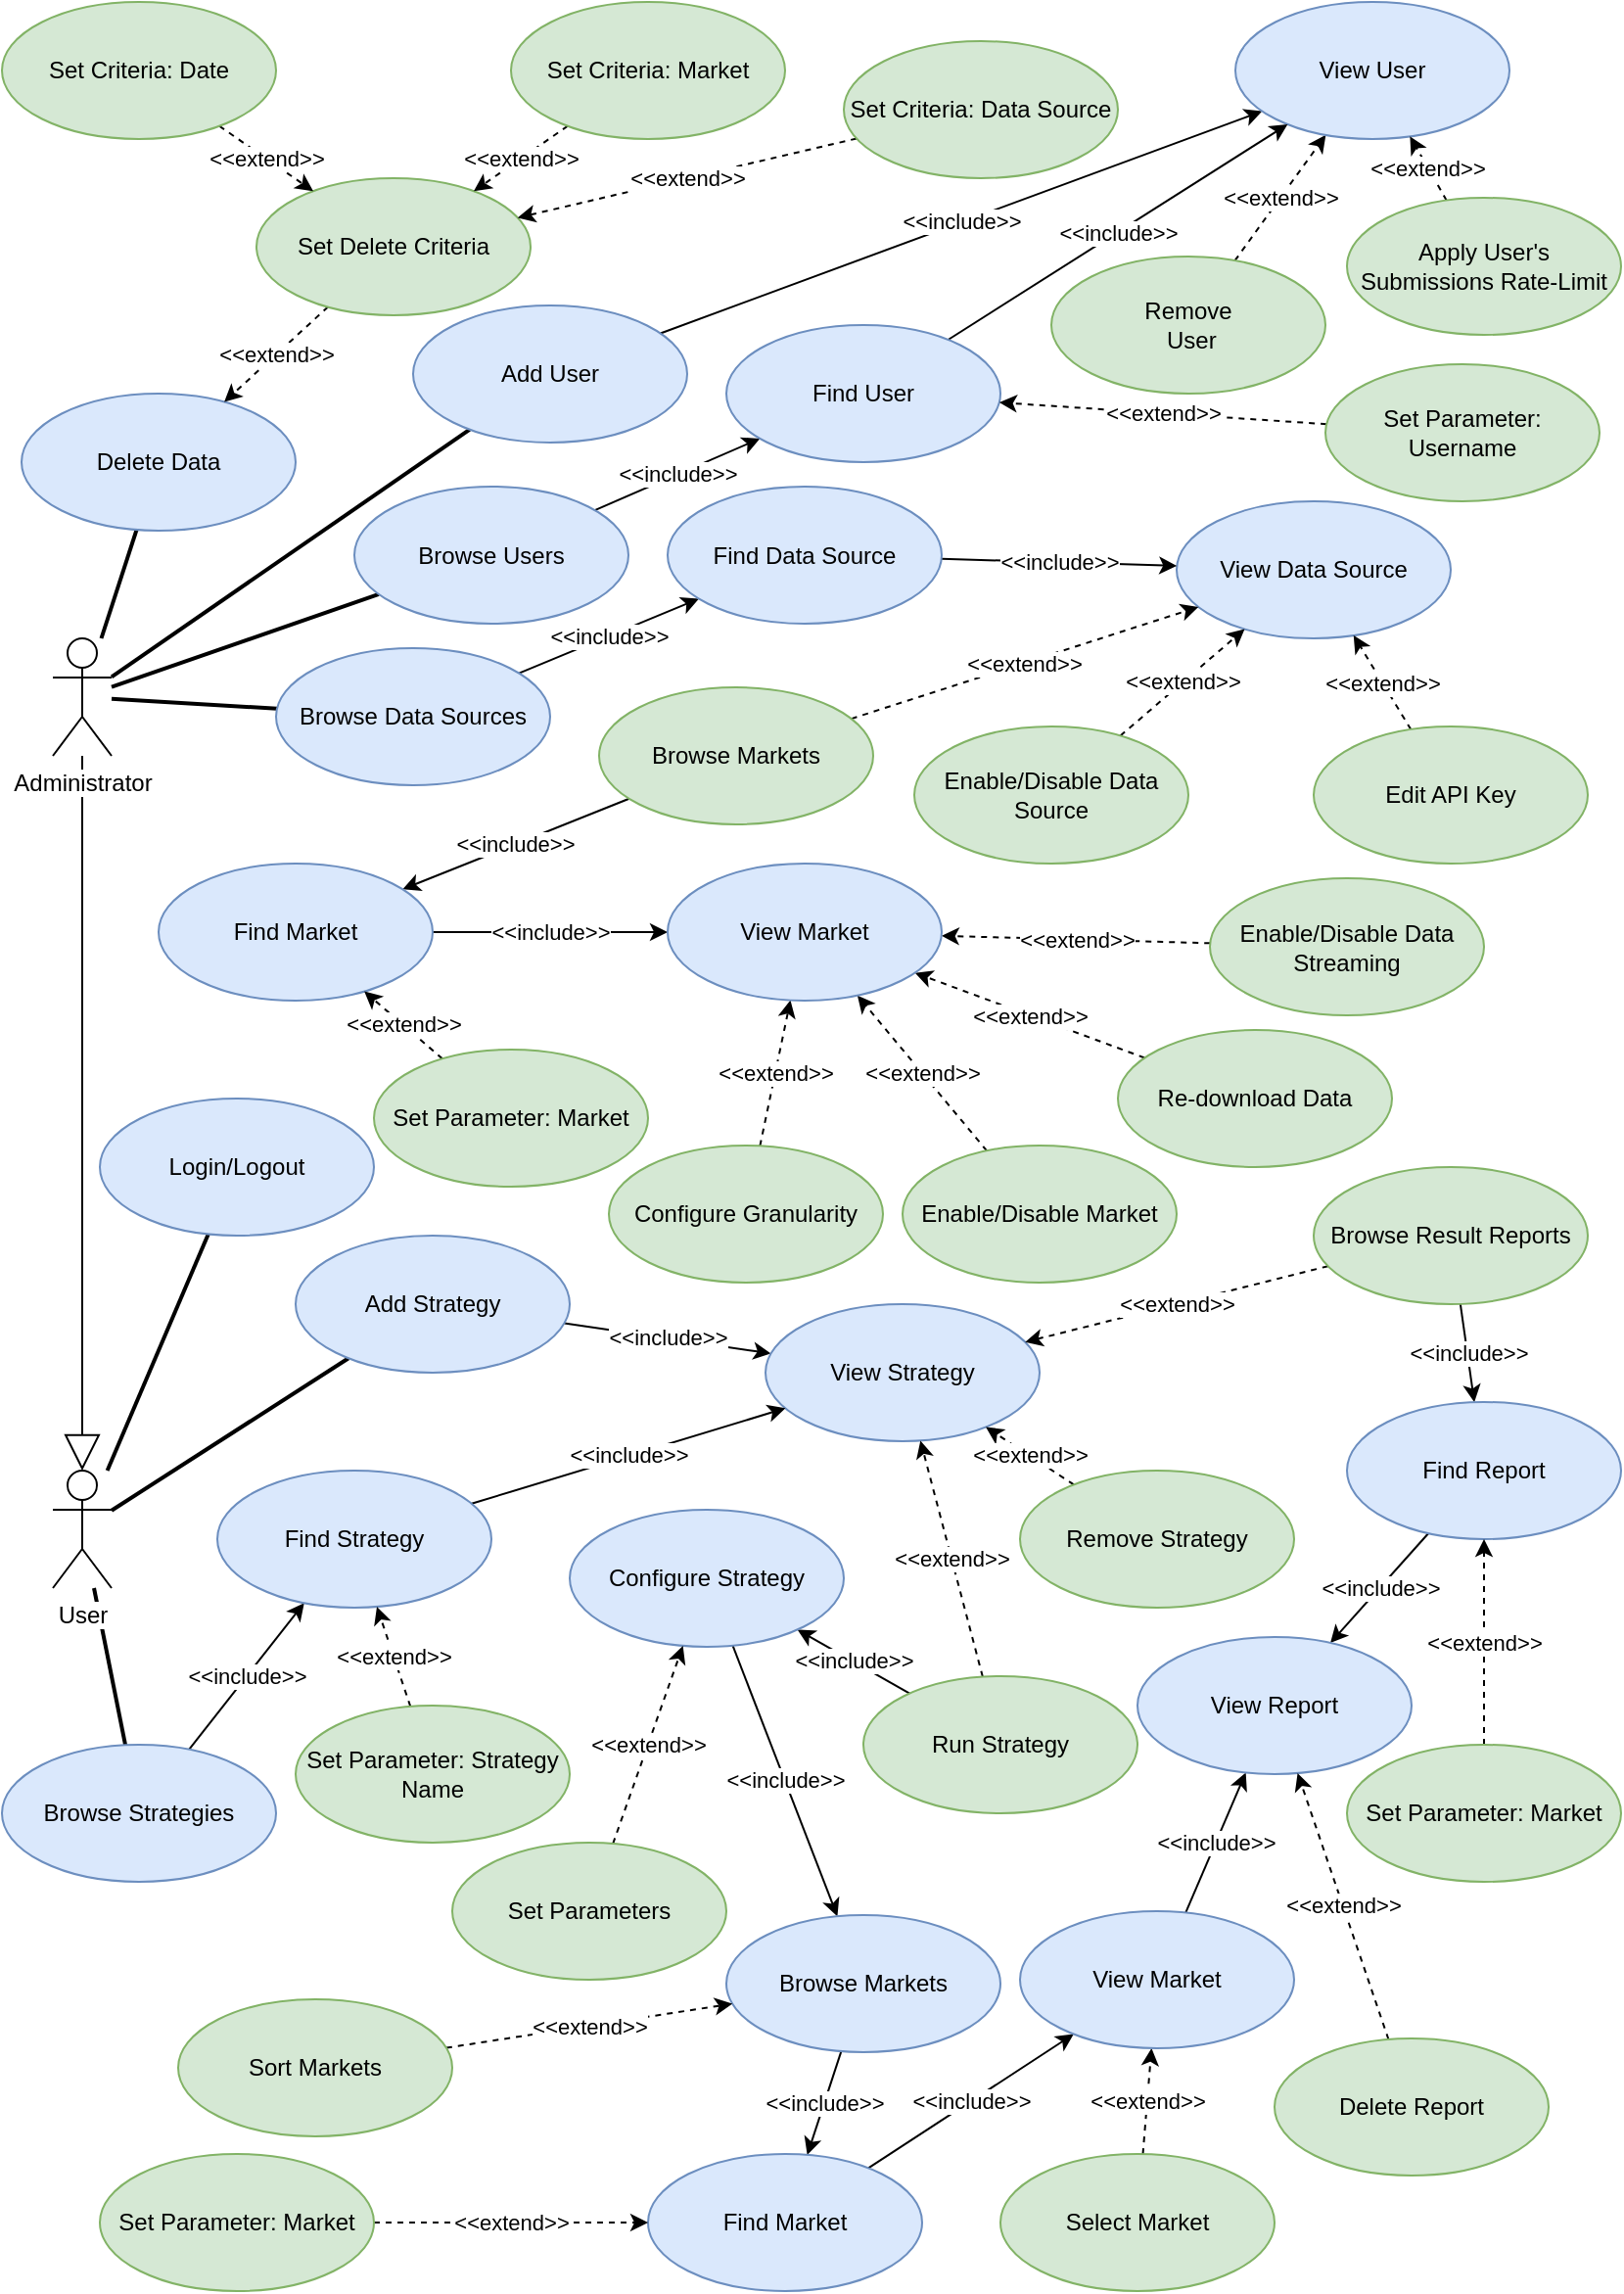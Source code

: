 <mxfile version="12.1.0" type="device" pages="2"><diagram id="g2huZKvPOVLJGIqaVy3Y" name="Page-1"><mxGraphModel dx="1220" dy="713" grid="1" gridSize="10" guides="1" tooltips="1" connect="1" arrows="1" fold="1" page="1" pageScale="1" pageWidth="827" pageHeight="1169" math="0" shadow="0"><root><mxCell id="0"/><mxCell id="1" parent="0"/><mxCell id="EwDZt3mQwsxTDe9n9NLY-56" style="edgeStyle=none;rounded=0;orthogonalLoop=1;jettySize=auto;html=1;endArrow=none;endFill=0;strokeWidth=2;" parent="1" source="EwDZt3mQwsxTDe9n9NLY-1" target="EwDZt3mQwsxTDe9n9NLY-29" edge="1"><mxGeometry relative="1" as="geometry"/></mxCell><mxCell id="EwDZt3mQwsxTDe9n9NLY-57" style="edgeStyle=none;rounded=0;orthogonalLoop=1;jettySize=auto;html=1;endArrow=none;endFill=0;strokeWidth=2;" parent="1" source="EwDZt3mQwsxTDe9n9NLY-1" target="EwDZt3mQwsxTDe9n9NLY-5" edge="1"><mxGeometry relative="1" as="geometry"/></mxCell><mxCell id="EwDZt3mQwsxTDe9n9NLY-58" style="edgeStyle=none;rounded=0;orthogonalLoop=1;jettySize=auto;html=1;endArrow=none;endFill=0;strokeWidth=2;" parent="1" source="EwDZt3mQwsxTDe9n9NLY-1" target="EwDZt3mQwsxTDe9n9NLY-15" edge="1"><mxGeometry relative="1" as="geometry"/></mxCell><mxCell id="EwDZt3mQwsxTDe9n9NLY-59" style="edgeStyle=none;rounded=0;orthogonalLoop=1;jettySize=auto;html=1;endArrow=none;endFill=0;strokeWidth=2;" parent="1" source="EwDZt3mQwsxTDe9n9NLY-1" target="EwDZt3mQwsxTDe9n9NLY-51" edge="1"><mxGeometry relative="1" as="geometry"/></mxCell><mxCell id="EwDZt3mQwsxTDe9n9NLY-61" style="edgeStyle=none;rounded=0;orthogonalLoop=1;jettySize=auto;html=1;entryX=0.5;entryY=0;entryDx=0;entryDy=0;entryPerimeter=0;endArrow=block;endFill=0;endSize=16;" parent="1" source="EwDZt3mQwsxTDe9n9NLY-1" target="EwDZt3mQwsxTDe9n9NLY-3" edge="1"><mxGeometry relative="1" as="geometry"/></mxCell><mxCell id="EwDZt3mQwsxTDe9n9NLY-1" value="&lt;div&gt;Administrator&lt;/div&gt;" style="shape=umlActor;verticalLabelPosition=bottom;labelBackgroundColor=#ffffff;verticalAlign=top;html=1;" parent="1" vertex="1"><mxGeometry x="26" y="325" width="30" height="60" as="geometry"/></mxCell><mxCell id="EwDZt3mQwsxTDe9n9NLY-101" style="edgeStyle=none;rounded=0;orthogonalLoop=1;jettySize=auto;html=1;endArrow=none;endFill=0;strokeWidth=2;" parent="1" source="EwDZt3mQwsxTDe9n9NLY-3" target="EwDZt3mQwsxTDe9n9NLY-74" edge="1"><mxGeometry relative="1" as="geometry"/></mxCell><mxCell id="EwDZt3mQwsxTDe9n9NLY-102" style="edgeStyle=none;rounded=0;orthogonalLoop=1;jettySize=auto;html=1;endArrow=none;endFill=0;strokeWidth=2;" parent="1" source="EwDZt3mQwsxTDe9n9NLY-3" target="EwDZt3mQwsxTDe9n9NLY-77" edge="1"><mxGeometry relative="1" as="geometry"/></mxCell><mxCell id="EwDZt3mQwsxTDe9n9NLY-103" style="edgeStyle=none;rounded=0;orthogonalLoop=1;jettySize=auto;html=1;endArrow=none;endFill=0;strokeWidth=2;" parent="1" source="EwDZt3mQwsxTDe9n9NLY-3" target="EwDZt3mQwsxTDe9n9NLY-75" edge="1"><mxGeometry relative="1" as="geometry"/></mxCell><mxCell id="EwDZt3mQwsxTDe9n9NLY-3" value="&lt;div&gt;User&lt;/div&gt;" style="shape=umlActor;verticalLabelPosition=bottom;labelBackgroundColor=#ffffff;verticalAlign=top;html=1;" parent="1" vertex="1"><mxGeometry x="26" y="750" width="30" height="60" as="geometry"/></mxCell><mxCell id="EwDZt3mQwsxTDe9n9NLY-47" value="&amp;lt;&amp;lt;include&amp;gt;&amp;gt;" style="edgeStyle=none;rounded=0;orthogonalLoop=1;jettySize=auto;html=1;" parent="1" source="EwDZt3mQwsxTDe9n9NLY-5" target="EwDZt3mQwsxTDe9n9NLY-14" edge="1"><mxGeometry relative="1" as="geometry"/></mxCell><mxCell id="EwDZt3mQwsxTDe9n9NLY-5" value="Add User" style="ellipse;whiteSpace=wrap;html=1;fillColor=#dae8fc;strokeColor=#6c8ebf;" parent="1" vertex="1"><mxGeometry x="210" y="155" width="140" height="70" as="geometry"/></mxCell><mxCell id="EwDZt3mQwsxTDe9n9NLY-37" value="&amp;lt;&amp;lt;extend&amp;gt;&amp;gt;" style="edgeStyle=none;rounded=0;orthogonalLoop=1;jettySize=auto;html=1;dashed=1;" parent="1" source="EwDZt3mQwsxTDe9n9NLY-6" target="EwDZt3mQwsxTDe9n9NLY-14" edge="1"><mxGeometry relative="1" as="geometry"/></mxCell><mxCell id="EwDZt3mQwsxTDe9n9NLY-6" value="&lt;div&gt;Remove&lt;/div&gt;&amp;nbsp;User" style="ellipse;whiteSpace=wrap;html=1;fillColor=#d5e8d4;strokeColor=#82b366;" parent="1" vertex="1"><mxGeometry x="536" y="130" width="140" height="70" as="geometry"/></mxCell><mxCell id="EwDZt3mQwsxTDe9n9NLY-8" value="View Data Source" style="ellipse;whiteSpace=wrap;html=1;fillColor=#dae8fc;strokeColor=#6c8ebf;" parent="1" vertex="1"><mxGeometry x="600" y="255" width="140" height="70" as="geometry"/></mxCell><mxCell id="EwDZt3mQwsxTDe9n9NLY-39" value="&amp;lt;&amp;lt;extend&amp;gt;&amp;gt;" style="edgeStyle=none;rounded=0;orthogonalLoop=1;jettySize=auto;html=1;dashed=1;" parent="1" source="EwDZt3mQwsxTDe9n9NLY-9" target="EwDZt3mQwsxTDe9n9NLY-8" edge="1"><mxGeometry relative="1" as="geometry"/></mxCell><mxCell id="EwDZt3mQwsxTDe9n9NLY-9" value="Enable/Disable Data Source" style="ellipse;whiteSpace=wrap;html=1;fillColor=#d5e8d4;strokeColor=#82b366;" parent="1" vertex="1"><mxGeometry x="466" y="370" width="140" height="70" as="geometry"/></mxCell><mxCell id="EwDZt3mQwsxTDe9n9NLY-71" value="&amp;lt;&amp;lt;extend&amp;gt;&amp;gt;" style="edgeStyle=none;rounded=0;orthogonalLoop=1;jettySize=auto;html=1;dashed=1;endArrow=classic;endFill=1;" parent="1" source="EwDZt3mQwsxTDe9n9NLY-11" target="EwDZt3mQwsxTDe9n9NLY-65" edge="1"><mxGeometry relative="1" as="geometry"/></mxCell><mxCell id="EwDZt3mQwsxTDe9n9NLY-11" value="Configure Granularity" style="ellipse;whiteSpace=wrap;html=1;fillColor=#d5e8d4;strokeColor=#82b366;" parent="1" vertex="1"><mxGeometry x="310" y="584" width="140" height="70" as="geometry"/></mxCell><mxCell id="EwDZt3mQwsxTDe9n9NLY-14" value="View User" style="ellipse;whiteSpace=wrap;html=1;fillColor=#dae8fc;strokeColor=#6c8ebf;" parent="1" vertex="1"><mxGeometry x="630" width="140" height="70" as="geometry"/></mxCell><mxCell id="EwDZt3mQwsxTDe9n9NLY-48" value="&amp;lt;&amp;lt;include&amp;gt;&amp;gt;" style="edgeStyle=none;rounded=0;orthogonalLoop=1;jettySize=auto;html=1;" parent="1" source="EwDZt3mQwsxTDe9n9NLY-15" target="EwDZt3mQwsxTDe9n9NLY-16" edge="1"><mxGeometry relative="1" as="geometry"/></mxCell><mxCell id="EwDZt3mQwsxTDe9n9NLY-15" value="Browse Users" style="ellipse;whiteSpace=wrap;html=1;fillColor=#dae8fc;strokeColor=#6c8ebf;" parent="1" vertex="1"><mxGeometry x="180" y="247.5" width="140" height="70" as="geometry"/></mxCell><mxCell id="EwDZt3mQwsxTDe9n9NLY-49" value="&amp;lt;&amp;lt;include&amp;gt;&amp;gt;" style="edgeStyle=none;rounded=0;orthogonalLoop=1;jettySize=auto;html=1;" parent="1" source="EwDZt3mQwsxTDe9n9NLY-16" target="EwDZt3mQwsxTDe9n9NLY-14" edge="1"><mxGeometry relative="1" as="geometry"/></mxCell><mxCell id="EwDZt3mQwsxTDe9n9NLY-16" value="Find User" style="ellipse;whiteSpace=wrap;html=1;fillColor=#dae8fc;strokeColor=#6c8ebf;" parent="1" vertex="1"><mxGeometry x="370" y="165" width="140" height="70" as="geometry"/></mxCell><mxCell id="EwDZt3mQwsxTDe9n9NLY-38" value="&amp;lt;&amp;lt;extend&amp;gt;&amp;gt;" style="edgeStyle=none;rounded=0;orthogonalLoop=1;jettySize=auto;html=1;dashed=1;" parent="1" source="EwDZt3mQwsxTDe9n9NLY-17" target="EwDZt3mQwsxTDe9n9NLY-16" edge="1"><mxGeometry relative="1" as="geometry"/></mxCell><mxCell id="EwDZt3mQwsxTDe9n9NLY-17" value="Set Parameter: Username" style="ellipse;whiteSpace=wrap;html=1;fillColor=#d5e8d4;strokeColor=#82b366;" parent="1" vertex="1"><mxGeometry x="676" y="185" width="140" height="70" as="geometry"/></mxCell><mxCell id="EwDZt3mQwsxTDe9n9NLY-66" value="&amp;lt;&amp;lt;include&amp;gt;&amp;gt;" style="edgeStyle=none;rounded=0;orthogonalLoop=1;jettySize=auto;html=1;endArrow=classic;endFill=1;" parent="1" source="EwDZt3mQwsxTDe9n9NLY-22" target="EwDZt3mQwsxTDe9n9NLY-63" edge="1"><mxGeometry relative="1" as="geometry"/></mxCell><mxCell id="g7BCYsUabOK7AczemtMm-9" value="&amp;lt;&amp;lt;extend&amp;gt;&amp;gt;" style="edgeStyle=none;rounded=0;orthogonalLoop=1;jettySize=auto;html=1;dashed=1;startArrow=none;startFill=0;" parent="1" source="EwDZt3mQwsxTDe9n9NLY-22" target="EwDZt3mQwsxTDe9n9NLY-8" edge="1"><mxGeometry relative="1" as="geometry"/></mxCell><mxCell id="EwDZt3mQwsxTDe9n9NLY-22" value="Browse Markets" style="ellipse;whiteSpace=wrap;html=1;fillColor=#d5e8d4;strokeColor=#82b366;" parent="1" vertex="1"><mxGeometry x="305" y="350" width="140" height="70" as="geometry"/></mxCell><mxCell id="EwDZt3mQwsxTDe9n9NLY-70" value="&amp;lt;&amp;lt;extend&amp;gt;&amp;gt;" style="edgeStyle=none;rounded=0;orthogonalLoop=1;jettySize=auto;html=1;dashed=1;endArrow=classic;endFill=1;" parent="1" source="EwDZt3mQwsxTDe9n9NLY-24" target="EwDZt3mQwsxTDe9n9NLY-65" edge="1"><mxGeometry relative="1" as="geometry"/></mxCell><mxCell id="EwDZt3mQwsxTDe9n9NLY-24" value="Enable/Disable Market" style="ellipse;whiteSpace=wrap;html=1;fillColor=#d5e8d4;strokeColor=#82b366;" parent="1" vertex="1"><mxGeometry x="460" y="584" width="140" height="70" as="geometry"/></mxCell><mxCell id="EwDZt3mQwsxTDe9n9NLY-36" value="&amp;lt;&amp;lt;extend&amp;gt;&amp;gt;" style="rounded=0;orthogonalLoop=1;jettySize=auto;html=1;dashed=1;" parent="1" source="EwDZt3mQwsxTDe9n9NLY-25" target="EwDZt3mQwsxTDe9n9NLY-14" edge="1"><mxGeometry relative="1" as="geometry"/></mxCell><mxCell id="EwDZt3mQwsxTDe9n9NLY-25" value="Apply User's Submissions Rate-Limit" style="ellipse;whiteSpace=wrap;html=1;fillColor=#d5e8d4;strokeColor=#82b366;" parent="1" vertex="1"><mxGeometry x="687" y="100" width="140" height="70" as="geometry"/></mxCell><mxCell id="EwDZt3mQwsxTDe9n9NLY-29" value="Delete Data" style="ellipse;whiteSpace=wrap;html=1;fillColor=#dae8fc;strokeColor=#6c8ebf;" parent="1" vertex="1"><mxGeometry x="10" y="200" width="140" height="70" as="geometry"/></mxCell><mxCell id="EwDZt3mQwsxTDe9n9NLY-46" value="&amp;lt;&amp;lt;extend&amp;gt;&amp;gt;" style="edgeStyle=none;rounded=0;orthogonalLoop=1;jettySize=auto;html=1;dashed=1;" parent="1" source="EwDZt3mQwsxTDe9n9NLY-30" target="EwDZt3mQwsxTDe9n9NLY-29" edge="1"><mxGeometry relative="1" as="geometry"/></mxCell><mxCell id="EwDZt3mQwsxTDe9n9NLY-30" value="Set Delete Criteria" style="ellipse;whiteSpace=wrap;html=1;fillColor=#d5e8d4;strokeColor=#82b366;" parent="1" vertex="1"><mxGeometry x="130" y="90" width="140" height="70" as="geometry"/></mxCell><mxCell id="EwDZt3mQwsxTDe9n9NLY-41" value="&amp;lt;&amp;lt;extend&amp;gt;&amp;gt;" style="edgeStyle=none;rounded=0;orthogonalLoop=1;jettySize=auto;html=1;dashed=1;" parent="1" source="EwDZt3mQwsxTDe9n9NLY-33" target="EwDZt3mQwsxTDe9n9NLY-8" edge="1"><mxGeometry relative="1" as="geometry"/></mxCell><mxCell id="EwDZt3mQwsxTDe9n9NLY-33" value="Edit API Key" style="ellipse;whiteSpace=wrap;html=1;fillColor=#d5e8d4;strokeColor=#82b366;" parent="1" vertex="1"><mxGeometry x="670" y="370" width="140" height="70" as="geometry"/></mxCell><mxCell id="EwDZt3mQwsxTDe9n9NLY-68" value="&amp;lt;&amp;lt;extend&amp;gt;&amp;gt;" style="edgeStyle=none;rounded=0;orthogonalLoop=1;jettySize=auto;html=1;endArrow=classic;endFill=1;dashed=1;" parent="1" source="EwDZt3mQwsxTDe9n9NLY-34" target="EwDZt3mQwsxTDe9n9NLY-65" edge="1"><mxGeometry relative="1" as="geometry"/></mxCell><mxCell id="EwDZt3mQwsxTDe9n9NLY-34" value="Enable/Disable Data Streaming" style="ellipse;whiteSpace=wrap;html=1;fillColor=#d5e8d4;strokeColor=#82b366;" parent="1" vertex="1"><mxGeometry x="617" y="447.5" width="140" height="70" as="geometry"/></mxCell><mxCell id="EwDZt3mQwsxTDe9n9NLY-69" value="&amp;lt;&amp;lt;extend&amp;gt;&amp;gt;" style="edgeStyle=none;rounded=0;orthogonalLoop=1;jettySize=auto;html=1;dashed=1;endArrow=classic;endFill=1;" parent="1" source="EwDZt3mQwsxTDe9n9NLY-35" target="EwDZt3mQwsxTDe9n9NLY-65" edge="1"><mxGeometry relative="1" as="geometry"/></mxCell><mxCell id="EwDZt3mQwsxTDe9n9NLY-35" value="Re-download Data" style="ellipse;whiteSpace=wrap;html=1;fillColor=#d5e8d4;strokeColor=#82b366;" parent="1" vertex="1"><mxGeometry x="570" y="525" width="140" height="70" as="geometry"/></mxCell><mxCell id="EwDZt3mQwsxTDe9n9NLY-53" value="&amp;lt;&amp;lt;include&amp;gt;&amp;gt;" style="edgeStyle=none;rounded=0;orthogonalLoop=1;jettySize=auto;html=1;" parent="1" source="EwDZt3mQwsxTDe9n9NLY-51" target="EwDZt3mQwsxTDe9n9NLY-52" edge="1"><mxGeometry relative="1" as="geometry"/></mxCell><mxCell id="EwDZt3mQwsxTDe9n9NLY-51" value="Browse Data Sources" style="ellipse;whiteSpace=wrap;html=1;fillColor=#dae8fc;strokeColor=#6c8ebf;" parent="1" vertex="1"><mxGeometry x="140" y="330" width="140" height="70" as="geometry"/></mxCell><mxCell id="EwDZt3mQwsxTDe9n9NLY-54" value="&amp;lt;&amp;lt;include&amp;gt;&amp;gt;" style="edgeStyle=none;rounded=0;orthogonalLoop=1;jettySize=auto;html=1;" parent="1" source="EwDZt3mQwsxTDe9n9NLY-52" target="EwDZt3mQwsxTDe9n9NLY-8" edge="1"><mxGeometry relative="1" as="geometry"/></mxCell><mxCell id="EwDZt3mQwsxTDe9n9NLY-52" value="Find Data Source" style="ellipse;whiteSpace=wrap;html=1;fillColor=#dae8fc;strokeColor=#6c8ebf;" parent="1" vertex="1"><mxGeometry x="340" y="247.5" width="140" height="70" as="geometry"/></mxCell><mxCell id="EwDZt3mQwsxTDe9n9NLY-67" value="&amp;lt;&amp;lt;include&amp;gt;&amp;gt;" style="edgeStyle=none;rounded=0;orthogonalLoop=1;jettySize=auto;html=1;endArrow=classic;endFill=1;" parent="1" source="EwDZt3mQwsxTDe9n9NLY-63" target="EwDZt3mQwsxTDe9n9NLY-65" edge="1"><mxGeometry relative="1" as="geometry"/></mxCell><mxCell id="EwDZt3mQwsxTDe9n9NLY-63" value="Find Market" style="ellipse;whiteSpace=wrap;html=1;fillColor=#dae8fc;strokeColor=#6c8ebf;" parent="1" vertex="1"><mxGeometry x="80" y="440" width="140" height="70" as="geometry"/></mxCell><mxCell id="EwDZt3mQwsxTDe9n9NLY-72" value="&amp;lt;&amp;lt;extend&amp;gt;&amp;gt;" style="edgeStyle=none;rounded=0;orthogonalLoop=1;jettySize=auto;html=1;dashed=1;endArrow=classic;endFill=1;" parent="1" source="EwDZt3mQwsxTDe9n9NLY-64" target="EwDZt3mQwsxTDe9n9NLY-63" edge="1"><mxGeometry relative="1" as="geometry"/></mxCell><mxCell id="EwDZt3mQwsxTDe9n9NLY-64" value="Set Parameter: Market" style="ellipse;whiteSpace=wrap;html=1;fillColor=#d5e8d4;strokeColor=#82b366;" parent="1" vertex="1"><mxGeometry x="190" y="535" width="140" height="70" as="geometry"/></mxCell><mxCell id="EwDZt3mQwsxTDe9n9NLY-65" value="View Market" style="ellipse;whiteSpace=wrap;html=1;fillColor=#dae8fc;strokeColor=#6c8ebf;" parent="1" vertex="1"><mxGeometry x="340" y="440" width="140" height="70" as="geometry"/></mxCell><mxCell id="EwDZt3mQwsxTDe9n9NLY-74" value="Login/Logout" style="ellipse;whiteSpace=wrap;html=1;fillColor=#dae8fc;strokeColor=#6c8ebf;" parent="1" vertex="1"><mxGeometry x="50" y="560" width="140" height="70" as="geometry"/></mxCell><mxCell id="EwDZt3mQwsxTDe9n9NLY-106" value="&amp;lt;&amp;lt;include&amp;gt;&amp;gt;" style="edgeStyle=none;rounded=0;orthogonalLoop=1;jettySize=auto;html=1;endArrow=classic;endFill=1;" parent="1" source="EwDZt3mQwsxTDe9n9NLY-75" target="EwDZt3mQwsxTDe9n9NLY-76" edge="1"><mxGeometry relative="1" as="geometry"/></mxCell><mxCell id="EwDZt3mQwsxTDe9n9NLY-75" value="Add Strategy" style="ellipse;whiteSpace=wrap;html=1;fillColor=#dae8fc;strokeColor=#6c8ebf;" parent="1" vertex="1"><mxGeometry x="150" y="630" width="140" height="70" as="geometry"/></mxCell><mxCell id="EwDZt3mQwsxTDe9n9NLY-76" value="View Strategy" style="ellipse;whiteSpace=wrap;html=1;fillColor=#dae8fc;strokeColor=#6c8ebf;" parent="1" vertex="1"><mxGeometry x="390" y="665" width="140" height="70" as="geometry"/></mxCell><mxCell id="EwDZt3mQwsxTDe9n9NLY-104" value="&lt;div&gt;&amp;lt;&amp;lt;include&amp;gt;&amp;gt;&lt;/div&gt;" style="edgeStyle=none;rounded=0;orthogonalLoop=1;jettySize=auto;html=1;endArrow=classic;endFill=1;" parent="1" source="EwDZt3mQwsxTDe9n9NLY-77" target="EwDZt3mQwsxTDe9n9NLY-78" edge="1"><mxGeometry relative="1" as="geometry"/></mxCell><mxCell id="EwDZt3mQwsxTDe9n9NLY-77" value="Browse Strategies" style="ellipse;whiteSpace=wrap;html=1;fillColor=#dae8fc;strokeColor=#6c8ebf;" parent="1" vertex="1"><mxGeometry y="890" width="140" height="70" as="geometry"/></mxCell><mxCell id="EwDZt3mQwsxTDe9n9NLY-105" value="&amp;lt;&amp;lt;include&amp;gt;&amp;gt;" style="edgeStyle=none;rounded=0;orthogonalLoop=1;jettySize=auto;html=1;endArrow=classic;endFill=1;" parent="1" source="EwDZt3mQwsxTDe9n9NLY-78" target="EwDZt3mQwsxTDe9n9NLY-76" edge="1"><mxGeometry relative="1" as="geometry"/></mxCell><mxCell id="EwDZt3mQwsxTDe9n9NLY-78" value="Find Strategy" style="ellipse;whiteSpace=wrap;html=1;fillColor=#dae8fc;strokeColor=#6c8ebf;" parent="1" vertex="1"><mxGeometry x="110" y="750" width="140" height="70" as="geometry"/></mxCell><mxCell id="EwDZt3mQwsxTDe9n9NLY-93" value="&amp;lt;&amp;lt;extend&amp;gt;&amp;gt;" style="edgeStyle=none;rounded=0;orthogonalLoop=1;jettySize=auto;html=1;dashed=1;endArrow=classic;endFill=1;" parent="1" source="EwDZt3mQwsxTDe9n9NLY-79" target="EwDZt3mQwsxTDe9n9NLY-78" edge="1"><mxGeometry relative="1" as="geometry"/></mxCell><mxCell id="EwDZt3mQwsxTDe9n9NLY-79" value="Set Parameter: Strategy Name" style="ellipse;whiteSpace=wrap;html=1;fillColor=#d5e8d4;strokeColor=#82b366;" parent="1" vertex="1"><mxGeometry x="150" y="870" width="140" height="70" as="geometry"/></mxCell><mxCell id="g7BCYsUabOK7AczemtMm-6" value="&amp;lt;&amp;lt;include&amp;gt;&amp;gt;" style="edgeStyle=none;rounded=0;orthogonalLoop=1;jettySize=auto;html=1;startArrow=none;startFill=0;" parent="1" source="EwDZt3mQwsxTDe9n9NLY-80" target="EwDZt3mQwsxTDe9n9NLY-84" edge="1"><mxGeometry relative="1" as="geometry"/></mxCell><mxCell id="g7BCYsUabOK7AczemtMm-8" value="&amp;lt;&amp;lt;extend&amp;gt;&amp;gt;" style="edgeStyle=none;rounded=0;orthogonalLoop=1;jettySize=auto;html=1;dashed=1;startArrow=none;startFill=0;" parent="1" source="EwDZt3mQwsxTDe9n9NLY-80" target="EwDZt3mQwsxTDe9n9NLY-76" edge="1"><mxGeometry relative="1" as="geometry"/></mxCell><mxCell id="EwDZt3mQwsxTDe9n9NLY-80" value="Run Strategy" style="ellipse;whiteSpace=wrap;html=1;fillColor=#d5e8d4;strokeColor=#82b366;" parent="1" vertex="1"><mxGeometry x="440" y="855" width="140" height="70" as="geometry"/></mxCell><mxCell id="g7BCYsUabOK7AczemtMm-7" value="&amp;lt;&amp;lt;extend&amp;gt;&amp;gt;" style="edgeStyle=none;rounded=0;orthogonalLoop=1;jettySize=auto;html=1;startArrow=none;startFill=0;dashed=1;" parent="1" source="EwDZt3mQwsxTDe9n9NLY-82" target="EwDZt3mQwsxTDe9n9NLY-76" edge="1"><mxGeometry relative="1" as="geometry"/></mxCell><mxCell id="Gwrq3-lSVePQUP-7Xl4B-4" value="&amp;lt;&amp;lt;include&amp;gt;&amp;gt;" style="rounded=0;orthogonalLoop=1;jettySize=auto;html=1;" parent="1" source="EwDZt3mQwsxTDe9n9NLY-82" target="Gwrq3-lSVePQUP-7Xl4B-1" edge="1"><mxGeometry relative="1" as="geometry"/></mxCell><mxCell id="EwDZt3mQwsxTDe9n9NLY-82" value="Browse Result Reports" style="ellipse;whiteSpace=wrap;html=1;fillColor=#d5e8d4;strokeColor=#82b366;" parent="1" vertex="1"><mxGeometry x="670" y="595" width="140" height="70" as="geometry"/></mxCell><mxCell id="EwDZt3mQwsxTDe9n9NLY-108" value="&amp;lt;&amp;lt;include&amp;gt;&amp;gt;" style="edgeStyle=none;rounded=0;orthogonalLoop=1;jettySize=auto;html=1;endArrow=classic;endFill=1;" parent="1" source="EwDZt3mQwsxTDe9n9NLY-84" target="EwDZt3mQwsxTDe9n9NLY-85" edge="1"><mxGeometry relative="1" as="geometry"/></mxCell><mxCell id="EwDZt3mQwsxTDe9n9NLY-84" value="Configure Strategy" style="ellipse;whiteSpace=wrap;html=1;fillColor=#dae8fc;strokeColor=#6c8ebf;" parent="1" vertex="1"><mxGeometry x="290" y="770" width="140" height="70" as="geometry"/></mxCell><mxCell id="EwDZt3mQwsxTDe9n9NLY-109" value="&amp;lt;&amp;lt;include&amp;gt;&amp;gt;" style="edgeStyle=none;rounded=0;orthogonalLoop=1;jettySize=auto;html=1;endArrow=classic;endFill=1;" parent="1" source="EwDZt3mQwsxTDe9n9NLY-85" target="EwDZt3mQwsxTDe9n9NLY-86" edge="1"><mxGeometry relative="1" as="geometry"/></mxCell><mxCell id="EwDZt3mQwsxTDe9n9NLY-85" value="Browse Markets" style="ellipse;whiteSpace=wrap;html=1;fillColor=#dae8fc;strokeColor=#6c8ebf;" parent="1" vertex="1"><mxGeometry x="370" y="977" width="140" height="70" as="geometry"/></mxCell><mxCell id="g7BCYsUabOK7AczemtMm-3" value="&amp;lt;&amp;lt;include&amp;gt;&amp;gt;" style="edgeStyle=none;rounded=0;orthogonalLoop=1;jettySize=auto;html=1;startArrow=none;startFill=0;" parent="1" source="EwDZt3mQwsxTDe9n9NLY-86" target="g7BCYsUabOK7AczemtMm-1" edge="1"><mxGeometry relative="1" as="geometry"/></mxCell><mxCell id="EwDZt3mQwsxTDe9n9NLY-86" value="Find Market" style="ellipse;whiteSpace=wrap;html=1;fillColor=#dae8fc;strokeColor=#6c8ebf;" parent="1" vertex="1"><mxGeometry x="330" y="1099" width="140" height="70" as="geometry"/></mxCell><mxCell id="EwDZt3mQwsxTDe9n9NLY-98" value="&amp;lt;&amp;lt;extend&amp;gt;&amp;gt;" style="edgeStyle=none;rounded=0;orthogonalLoop=1;jettySize=auto;html=1;dashed=1;endArrow=classic;endFill=1;" parent="1" source="EwDZt3mQwsxTDe9n9NLY-87" target="EwDZt3mQwsxTDe9n9NLY-86" edge="1"><mxGeometry relative="1" as="geometry"/></mxCell><mxCell id="EwDZt3mQwsxTDe9n9NLY-87" value="Set Parameter: Market " style="ellipse;whiteSpace=wrap;html=1;fillColor=#d5e8d4;strokeColor=#82b366;" parent="1" vertex="1"><mxGeometry x="50" y="1099" width="140" height="70" as="geometry"/></mxCell><mxCell id="EwDZt3mQwsxTDe9n9NLY-91" value="&amp;lt;&amp;lt;extend&amp;gt;&amp;gt;" style="edgeStyle=none;rounded=0;orthogonalLoop=1;jettySize=auto;html=1;dashed=1;endArrow=classic;endFill=1;" parent="1" source="EwDZt3mQwsxTDe9n9NLY-89" target="EwDZt3mQwsxTDe9n9NLY-84" edge="1"><mxGeometry relative="1" as="geometry"/></mxCell><mxCell id="EwDZt3mQwsxTDe9n9NLY-89" value="Set Parameters" style="ellipse;whiteSpace=wrap;html=1;fillColor=#d5e8d4;strokeColor=#82b366;" parent="1" vertex="1"><mxGeometry x="230" y="940" width="140" height="70" as="geometry"/></mxCell><mxCell id="EwDZt3mQwsxTDe9n9NLY-97" value="&amp;lt;&amp;lt;extend&amp;gt;&amp;gt;" style="edgeStyle=none;rounded=0;orthogonalLoop=1;jettySize=auto;html=1;dashed=1;endArrow=classic;endFill=1;" parent="1" source="EwDZt3mQwsxTDe9n9NLY-90" target="EwDZt3mQwsxTDe9n9NLY-85" edge="1"><mxGeometry relative="1" as="geometry"/></mxCell><mxCell id="EwDZt3mQwsxTDe9n9NLY-90" value="Sort Markets" style="ellipse;whiteSpace=wrap;html=1;fillColor=#d5e8d4;strokeColor=#82b366;" parent="1" vertex="1"><mxGeometry x="90" y="1020" width="140" height="70" as="geometry"/></mxCell><mxCell id="EwDZt3mQwsxTDe9n9NLY-96" value="&amp;lt;&amp;lt;extend&amp;gt;&amp;gt;" style="edgeStyle=none;rounded=0;orthogonalLoop=1;jettySize=auto;html=1;dashed=1;endArrow=classic;endFill=1;" parent="1" source="EwDZt3mQwsxTDe9n9NLY-92" target="EwDZt3mQwsxTDe9n9NLY-76" edge="1"><mxGeometry relative="1" as="geometry"/></mxCell><mxCell id="EwDZt3mQwsxTDe9n9NLY-92" value="Remove Strategy" style="ellipse;whiteSpace=wrap;html=1;fillColor=#d5e8d4;strokeColor=#82b366;" parent="1" vertex="1"><mxGeometry x="520" y="750" width="140" height="70" as="geometry"/></mxCell><mxCell id="g7BCYsUabOK7AczemtMm-2" value="&amp;lt;&amp;lt;extend&amp;gt;&amp;gt;" style="rounded=0;orthogonalLoop=1;jettySize=auto;html=1;startArrow=none;startFill=0;dashed=1;" parent="1" source="EwDZt3mQwsxTDe9n9NLY-99" target="g7BCYsUabOK7AczemtMm-1" edge="1"><mxGeometry relative="1" as="geometry"/></mxCell><mxCell id="EwDZt3mQwsxTDe9n9NLY-99" value="Select Market" style="ellipse;whiteSpace=wrap;html=1;fillColor=#d5e8d4;strokeColor=#82b366;" parent="1" vertex="1"><mxGeometry x="510" y="1099" width="140" height="70" as="geometry"/></mxCell><mxCell id="Gwrq3-lSVePQUP-7Xl4B-7" value="&amp;lt;&amp;lt;include&amp;gt;&amp;gt;" style="edgeStyle=none;rounded=0;orthogonalLoop=1;jettySize=auto;html=1;" parent="1" source="g7BCYsUabOK7AczemtMm-1" target="Gwrq3-lSVePQUP-7Xl4B-2" edge="1"><mxGeometry relative="1" as="geometry"/></mxCell><mxCell id="g7BCYsUabOK7AczemtMm-1" value="View Market" style="ellipse;whiteSpace=wrap;html=1;fillColor=#dae8fc;strokeColor=#6c8ebf;" parent="1" vertex="1"><mxGeometry x="520" y="975" width="140" height="70" as="geometry"/></mxCell><mxCell id="Gwrq3-lSVePQUP-7Xl4B-5" value="&amp;lt;&amp;lt;include&amp;gt;&amp;gt;" style="edgeStyle=none;rounded=0;orthogonalLoop=1;jettySize=auto;html=1;" parent="1" source="Gwrq3-lSVePQUP-7Xl4B-1" target="Gwrq3-lSVePQUP-7Xl4B-2" edge="1"><mxGeometry relative="1" as="geometry"/></mxCell><mxCell id="Gwrq3-lSVePQUP-7Xl4B-1" value="Find Report" style="ellipse;whiteSpace=wrap;html=1;fillColor=#dae8fc;strokeColor=#6c8ebf;" parent="1" vertex="1"><mxGeometry x="687" y="715" width="140" height="70" as="geometry"/></mxCell><mxCell id="Gwrq3-lSVePQUP-7Xl4B-2" value="View Report" style="ellipse;whiteSpace=wrap;html=1;fillColor=#dae8fc;strokeColor=#6c8ebf;" parent="1" vertex="1"><mxGeometry x="580" y="835" width="140" height="70" as="geometry"/></mxCell><mxCell id="Gwrq3-lSVePQUP-7Xl4B-6" value="&amp;lt;&amp;lt;extend&amp;gt;&amp;gt;" style="edgeStyle=none;rounded=0;orthogonalLoop=1;jettySize=auto;html=1;dashed=1;" parent="1" source="Gwrq3-lSVePQUP-7Xl4B-3" target="Gwrq3-lSVePQUP-7Xl4B-2" edge="1"><mxGeometry relative="1" as="geometry"/></mxCell><mxCell id="Gwrq3-lSVePQUP-7Xl4B-3" value="Delete Report" style="ellipse;whiteSpace=wrap;html=1;fillColor=#d5e8d4;strokeColor=#82b366;" parent="1" vertex="1"><mxGeometry x="650" y="1040" width="140" height="70" as="geometry"/></mxCell><mxCell id="Gwrq3-lSVePQUP-7Xl4B-9" value="&amp;lt;&amp;lt;extend&amp;gt;&amp;gt;" style="edgeStyle=none;rounded=0;orthogonalLoop=1;jettySize=auto;html=1;dashed=1;" parent="1" source="Gwrq3-lSVePQUP-7Xl4B-8" target="Gwrq3-lSVePQUP-7Xl4B-1" edge="1"><mxGeometry relative="1" as="geometry"/></mxCell><mxCell id="Gwrq3-lSVePQUP-7Xl4B-8" value="Set Parameter: Market" style="ellipse;whiteSpace=wrap;html=1;fillColor=#d5e8d4;strokeColor=#82b366;" parent="1" vertex="1"><mxGeometry x="687" y="890" width="140" height="70" as="geometry"/></mxCell><mxCell id="Gwrq3-lSVePQUP-7Xl4B-13" value="&amp;lt;&amp;lt;extend&amp;gt;&amp;gt;" style="edgeStyle=none;rounded=0;orthogonalLoop=1;jettySize=auto;html=1;dashed=1;" parent="1" source="Gwrq3-lSVePQUP-7Xl4B-10" target="EwDZt3mQwsxTDe9n9NLY-30" edge="1"><mxGeometry relative="1" as="geometry"/></mxCell><mxCell id="Gwrq3-lSVePQUP-7Xl4B-10" value="Set Criteria: Date" style="ellipse;whiteSpace=wrap;html=1;fillColor=#d5e8d4;strokeColor=#82b366;" parent="1" vertex="1"><mxGeometry width="140" height="70" as="geometry"/></mxCell><mxCell id="Gwrq3-lSVePQUP-7Xl4B-14" value="&amp;lt;&amp;lt;extend&amp;gt;&amp;gt;" style="edgeStyle=none;rounded=0;orthogonalLoop=1;jettySize=auto;html=1;dashed=1;" parent="1" source="Gwrq3-lSVePQUP-7Xl4B-11" target="EwDZt3mQwsxTDe9n9NLY-30" edge="1"><mxGeometry relative="1" as="geometry"/></mxCell><mxCell id="Gwrq3-lSVePQUP-7Xl4B-11" value="Set Criteria: Market" style="ellipse;whiteSpace=wrap;html=1;fillColor=#d5e8d4;strokeColor=#82b366;" parent="1" vertex="1"><mxGeometry x="260" width="140" height="70" as="geometry"/></mxCell><mxCell id="Gwrq3-lSVePQUP-7Xl4B-15" value="&amp;lt;&amp;lt;extend&amp;gt;&amp;gt;" style="edgeStyle=none;rounded=0;orthogonalLoop=1;jettySize=auto;html=1;dashed=1;" parent="1" source="Gwrq3-lSVePQUP-7Xl4B-12" target="EwDZt3mQwsxTDe9n9NLY-30" edge="1"><mxGeometry relative="1" as="geometry"/></mxCell><mxCell id="Gwrq3-lSVePQUP-7Xl4B-12" value="Set Criteria: Data Source" style="ellipse;whiteSpace=wrap;html=1;fillColor=#d5e8d4;strokeColor=#82b366;" parent="1" vertex="1"><mxGeometry x="430" y="20" width="140" height="70" as="geometry"/></mxCell></root></mxGraphModel></diagram><diagram id="ZFlR_fbY1ho0T1hjvWoV" name="Page-2"><mxGraphModel dx="2962" dy="2417" grid="1" gridSize="10" guides="1" tooltips="1" connect="1" arrows="1" fold="1" page="1" pageScale="1" pageWidth="827" pageHeight="1169" math="0" shadow="0"><root><mxCell id="1YYGA7Be7UyKaOiCirhx-0"/><mxCell id="1YYGA7Be7UyKaOiCirhx-1" parent="1YYGA7Be7UyKaOiCirhx-0"/><mxCell id="3vdCPRaYNZT--Bnx52Tg-0" style="edgeStyle=none;rounded=0;orthogonalLoop=1;jettySize=auto;html=1;endArrow=none;endFill=0;strokeWidth=2;" edge="1" parent="1YYGA7Be7UyKaOiCirhx-1" source="3vdCPRaYNZT--Bnx52Tg-4" target="3vdCPRaYNZT--Bnx52Tg-23"><mxGeometry relative="1" as="geometry"><mxPoint x="-113.149" y="169" as="sourcePoint"/></mxGeometry></mxCell><mxCell id="3vdCPRaYNZT--Bnx52Tg-1" style="edgeStyle=none;rounded=0;orthogonalLoop=1;jettySize=auto;html=1;endArrow=none;endFill=0;strokeWidth=2;" edge="1" parent="1YYGA7Be7UyKaOiCirhx-1" source="3vdCPRaYNZT--Bnx52Tg-4" target="3vdCPRaYNZT--Bnx52Tg-6"><mxGeometry relative="1" as="geometry"/></mxCell><mxCell id="3vdCPRaYNZT--Bnx52Tg-2" style="edgeStyle=none;rounded=0;orthogonalLoop=1;jettySize=auto;html=1;endArrow=none;endFill=0;strokeWidth=2;" edge="1" parent="1YYGA7Be7UyKaOiCirhx-1" source="3vdCPRaYNZT--Bnx52Tg-4" target="3vdCPRaYNZT--Bnx52Tg-14"><mxGeometry relative="1" as="geometry"/></mxCell><mxCell id="3vdCPRaYNZT--Bnx52Tg-3" style="edgeStyle=none;rounded=0;orthogonalLoop=1;jettySize=auto;html=1;endArrow=none;endFill=0;strokeWidth=2;" edge="1" parent="1YYGA7Be7UyKaOiCirhx-1" source="3vdCPRaYNZT--Bnx52Tg-4" target="3vdCPRaYNZT--Bnx52Tg-29"><mxGeometry relative="1" as="geometry"/></mxCell><mxCell id="3vdCPRaYNZT--Bnx52Tg-4" value="&lt;div&gt;Administrator&lt;/div&gt;" style="shape=umlActor;verticalLabelPosition=bottom;labelBackgroundColor=#ffffff;verticalAlign=top;html=1;" vertex="1" parent="1YYGA7Be7UyKaOiCirhx-1"><mxGeometry x="-70" y="220" width="30" height="60" as="geometry"/></mxCell><mxCell id="3vdCPRaYNZT--Bnx52Tg-5" value="&amp;lt;&amp;lt;include&amp;gt;&amp;gt;" style="edgeStyle=none;rounded=0;orthogonalLoop=1;jettySize=auto;html=1;" edge="1" parent="1YYGA7Be7UyKaOiCirhx-1" source="3vdCPRaYNZT--Bnx52Tg-6" target="3vdCPRaYNZT--Bnx52Tg-12"><mxGeometry relative="1" as="geometry"/></mxCell><mxCell id="3vdCPRaYNZT--Bnx52Tg-6" value="Add User" style="ellipse;whiteSpace=wrap;html=1;fillColor=#dae8fc;strokeColor=#6c8ebf;" vertex="1" parent="1YYGA7Be7UyKaOiCirhx-1"><mxGeometry x="116" y="58.5" width="140" height="70" as="geometry"/></mxCell><mxCell id="3vdCPRaYNZT--Bnx52Tg-7" value="&amp;lt;&amp;lt;extend&amp;gt;&amp;gt;" style="edgeStyle=none;rounded=0;orthogonalLoop=1;jettySize=auto;html=1;dashed=1;" edge="1" parent="1YYGA7Be7UyKaOiCirhx-1" source="3vdCPRaYNZT--Bnx52Tg-8" target="3vdCPRaYNZT--Bnx52Tg-12"><mxGeometry relative="1" as="geometry"/></mxCell><mxCell id="3vdCPRaYNZT--Bnx52Tg-8" value="&lt;div&gt;Remove&lt;/div&gt;&amp;nbsp;User" style="ellipse;whiteSpace=wrap;html=1;fillColor=#d5e8d4;strokeColor=#82b366;" vertex="1" parent="1YYGA7Be7UyKaOiCirhx-1"><mxGeometry x="370" y="-120" width="140" height="70" as="geometry"/></mxCell><mxCell id="3vdCPRaYNZT--Bnx52Tg-9" value="View Data Source" style="ellipse;whiteSpace=wrap;html=1;fillColor=#dae8fc;strokeColor=#6c8ebf;" vertex="1" parent="1YYGA7Be7UyKaOiCirhx-1"><mxGeometry x="687" y="102" width="140" height="70" as="geometry"/></mxCell><mxCell id="3vdCPRaYNZT--Bnx52Tg-10" value="&amp;lt;&amp;lt;extend&amp;gt;&amp;gt;" style="edgeStyle=none;rounded=0;orthogonalLoop=1;jettySize=auto;html=1;dashed=1;" edge="1" parent="1YYGA7Be7UyKaOiCirhx-1" source="3vdCPRaYNZT--Bnx52Tg-11" target="3vdCPRaYNZT--Bnx52Tg-9"><mxGeometry relative="1" as="geometry"/></mxCell><mxCell id="3vdCPRaYNZT--Bnx52Tg-11" value="Enable/Disable Data Source" style="ellipse;whiteSpace=wrap;html=1;fillColor=#d5e8d4;strokeColor=#82b366;" vertex="1" parent="1YYGA7Be7UyKaOiCirhx-1"><mxGeometry x="897.5" y="114.5" width="140" height="70" as="geometry"/></mxCell><mxCell id="3vdCPRaYNZT--Bnx52Tg-12" value="View User" style="ellipse;whiteSpace=wrap;html=1;fillColor=#dae8fc;strokeColor=#6c8ebf;" vertex="1" parent="1YYGA7Be7UyKaOiCirhx-1"><mxGeometry x="196.5" y="-43.5" width="140" height="70" as="geometry"/></mxCell><mxCell id="3vdCPRaYNZT--Bnx52Tg-13" value="&amp;lt;&amp;lt;include&amp;gt;&amp;gt;" style="edgeStyle=none;rounded=0;orthogonalLoop=1;jettySize=auto;html=1;" edge="1" parent="1YYGA7Be7UyKaOiCirhx-1" source="3vdCPRaYNZT--Bnx52Tg-14" target="3vdCPRaYNZT--Bnx52Tg-16"><mxGeometry relative="1" as="geometry"/></mxCell><mxCell id="3vdCPRaYNZT--Bnx52Tg-14" value="Browse Users" style="ellipse;whiteSpace=wrap;html=1;fillColor=#dae8fc;strokeColor=#6c8ebf;" vertex="1" parent="1YYGA7Be7UyKaOiCirhx-1"><mxGeometry x="210" y="150" width="140" height="70" as="geometry"/></mxCell><mxCell id="3vdCPRaYNZT--Bnx52Tg-15" value="&amp;lt;&amp;lt;include&amp;gt;&amp;gt;" style="edgeStyle=none;rounded=0;orthogonalLoop=1;jettySize=auto;html=1;" edge="1" parent="1YYGA7Be7UyKaOiCirhx-1" source="3vdCPRaYNZT--Bnx52Tg-16" target="3vdCPRaYNZT--Bnx52Tg-12"><mxGeometry relative="1" as="geometry"/></mxCell><mxCell id="3vdCPRaYNZT--Bnx52Tg-16" value="Find User" style="ellipse;whiteSpace=wrap;html=1;fillColor=#dae8fc;strokeColor=#6c8ebf;" vertex="1" parent="1YYGA7Be7UyKaOiCirhx-1"><mxGeometry x="360" y="44.5" width="140" height="70" as="geometry"/></mxCell><mxCell id="3vdCPRaYNZT--Bnx52Tg-17" value="&amp;lt;&amp;lt;extend&amp;gt;&amp;gt;" style="edgeStyle=none;rounded=0;orthogonalLoop=1;jettySize=auto;html=1;dashed=1;" edge="1" parent="1YYGA7Be7UyKaOiCirhx-1" source="3vdCPRaYNZT--Bnx52Tg-18" target="3vdCPRaYNZT--Bnx52Tg-16"><mxGeometry relative="1" as="geometry"/></mxCell><mxCell id="3vdCPRaYNZT--Bnx52Tg-18" value="Set User Parameter: Username" style="ellipse;whiteSpace=wrap;html=1;fillColor=#d5e8d4;strokeColor=#82b366;" vertex="1" parent="1YYGA7Be7UyKaOiCirhx-1"><mxGeometry x="593" y="32" width="140" height="70" as="geometry"/></mxCell><mxCell id="3vdCPRaYNZT--Bnx52Tg-19" value="&amp;lt;&amp;lt;extend&amp;gt;&amp;gt;" style="edgeStyle=none;rounded=0;orthogonalLoop=1;jettySize=auto;html=1;dashed=1;startArrow=none;startFill=0;" edge="1" parent="1YYGA7Be7UyKaOiCirhx-1" source="3vdCPRaYNZT--Bnx52Tg-20" target="3vdCPRaYNZT--Bnx52Tg-9"><mxGeometry relative="1" as="geometry"/></mxCell><mxCell id="3vdCPRaYNZT--Bnx52Tg-20" value="List Markets" style="ellipse;whiteSpace=wrap;html=1;fillColor=#d5e8d4;strokeColor=#82b366;" vertex="1" parent="1YYGA7Be7UyKaOiCirhx-1"><mxGeometry x="833" y="227.5" width="140" height="70" as="geometry"/></mxCell><mxCell id="3vdCPRaYNZT--Bnx52Tg-21" value="&amp;lt;&amp;lt;extend&amp;gt;&amp;gt;" style="rounded=0;orthogonalLoop=1;jettySize=auto;html=1;dashed=1;" edge="1" parent="1YYGA7Be7UyKaOiCirhx-1" source="3vdCPRaYNZT--Bnx52Tg-22" target="3vdCPRaYNZT--Bnx52Tg-12"><mxGeometry relative="1" as="geometry"/></mxCell><mxCell id="3vdCPRaYNZT--Bnx52Tg-22" value="Apply User's Submissions Rate-Limit" style="ellipse;whiteSpace=wrap;html=1;fillColor=#d5e8d4;strokeColor=#82b366;" vertex="1" parent="1YYGA7Be7UyKaOiCirhx-1"><mxGeometry x="470" y="-38" width="140" height="70" as="geometry"/></mxCell><mxCell id="3vdCPRaYNZT--Bnx52Tg-23" value="Delete Data" style="ellipse;whiteSpace=wrap;html=1;fillColor=#dae8fc;strokeColor=#6c8ebf;" vertex="1" parent="1YYGA7Be7UyKaOiCirhx-1"><mxGeometry x="-55" y="58.5" width="140" height="70" as="geometry"/></mxCell><mxCell id="3vdCPRaYNZT--Bnx52Tg-24" value="&amp;lt;&amp;lt;extend&amp;gt;&amp;gt;" style="edgeStyle=none;rounded=0;orthogonalLoop=1;jettySize=auto;html=1;dashed=1;" edge="1" parent="1YYGA7Be7UyKaOiCirhx-1" source="3vdCPRaYNZT--Bnx52Tg-25" target="3vdCPRaYNZT--Bnx52Tg-23"><mxGeometry relative="1" as="geometry"/></mxCell><mxCell id="3vdCPRaYNZT--Bnx52Tg-25" value="Set Delete Criteria" style="ellipse;whiteSpace=wrap;html=1;fillColor=#d5e8d4;strokeColor=#82b366;" vertex="1" parent="1YYGA7Be7UyKaOiCirhx-1"><mxGeometry x="-54" y="-71" width="140" height="70" as="geometry"/></mxCell><mxCell id="3vdCPRaYNZT--Bnx52Tg-26" value="&amp;lt;&amp;lt;extend&amp;gt;&amp;gt;" style="edgeStyle=none;rounded=0;orthogonalLoop=1;jettySize=auto;html=1;dashed=1;" edge="1" parent="1YYGA7Be7UyKaOiCirhx-1" source="3vdCPRaYNZT--Bnx52Tg-27" target="3vdCPRaYNZT--Bnx52Tg-9"><mxGeometry relative="1" as="geometry"/></mxCell><mxCell id="3vdCPRaYNZT--Bnx52Tg-27" value="Edit API Key" style="ellipse;whiteSpace=wrap;html=1;fillColor=#d5e8d4;strokeColor=#82b366;" vertex="1" parent="1YYGA7Be7UyKaOiCirhx-1"><mxGeometry x="640" y="220" width="140" height="70" as="geometry"/></mxCell><mxCell id="3vdCPRaYNZT--Bnx52Tg-28" value="&amp;lt;&amp;lt;include&amp;gt;&amp;gt;" style="edgeStyle=none;rounded=0;orthogonalLoop=1;jettySize=auto;html=1;" edge="1" parent="1YYGA7Be7UyKaOiCirhx-1" source="3vdCPRaYNZT--Bnx52Tg-29" target="3vdCPRaYNZT--Bnx52Tg-31"><mxGeometry relative="1" as="geometry"/></mxCell><mxCell id="3vdCPRaYNZT--Bnx52Tg-29" value="Browse Data Sources" style="ellipse;whiteSpace=wrap;html=1;fillColor=#dae8fc;strokeColor=#6c8ebf;" vertex="1" parent="1YYGA7Be7UyKaOiCirhx-1"><mxGeometry x="266.5" y="262.5" width="140" height="70" as="geometry"/></mxCell><mxCell id="3vdCPRaYNZT--Bnx52Tg-30" value="&amp;lt;&amp;lt;include&amp;gt;&amp;gt;" style="edgeStyle=none;rounded=0;orthogonalLoop=1;jettySize=auto;html=1;" edge="1" parent="1YYGA7Be7UyKaOiCirhx-1" source="3vdCPRaYNZT--Bnx52Tg-31" target="3vdCPRaYNZT--Bnx52Tg-9"><mxGeometry relative="1" as="geometry"/></mxCell><mxCell id="3vdCPRaYNZT--Bnx52Tg-31" value="Find Data Source" style="ellipse;whiteSpace=wrap;html=1;fillColor=#dae8fc;strokeColor=#6c8ebf;" vertex="1" parent="1YYGA7Be7UyKaOiCirhx-1"><mxGeometry x="476.5" y="167" width="140" height="70" as="geometry"/></mxCell><mxCell id="3vdCPRaYNZT--Bnx52Tg-32" value="&amp;lt;&amp;lt;extend&amp;gt;&amp;gt;" style="edgeStyle=none;rounded=0;orthogonalLoop=1;jettySize=auto;html=1;dashed=1;" edge="1" parent="1YYGA7Be7UyKaOiCirhx-1" source="3vdCPRaYNZT--Bnx52Tg-33" target="3vdCPRaYNZT--Bnx52Tg-25"><mxGeometry relative="1" as="geometry"/></mxCell><mxCell id="3vdCPRaYNZT--Bnx52Tg-33" value="Set Delete Criteria: Date" style="ellipse;whiteSpace=wrap;html=1;fillColor=#d5e8d4;strokeColor=#82b366;" vertex="1" parent="1YYGA7Be7UyKaOiCirhx-1"><mxGeometry x="-138" y="-171" width="140" height="70" as="geometry"/></mxCell><mxCell id="3vdCPRaYNZT--Bnx52Tg-34" value="&amp;lt;&amp;lt;extend&amp;gt;&amp;gt;" style="edgeStyle=none;rounded=0;orthogonalLoop=1;jettySize=auto;html=1;dashed=1;" edge="1" parent="1YYGA7Be7UyKaOiCirhx-1" source="3vdCPRaYNZT--Bnx52Tg-35" target="3vdCPRaYNZT--Bnx52Tg-25"><mxGeometry relative="1" as="geometry"/></mxCell><mxCell id="3vdCPRaYNZT--Bnx52Tg-35" value="Set Delete Criteria: Market" style="ellipse;whiteSpace=wrap;html=1;fillColor=#d5e8d4;strokeColor=#82b366;" vertex="1" parent="1YYGA7Be7UyKaOiCirhx-1"><mxGeometry x="46" y="-171" width="140" height="70" as="geometry"/></mxCell><mxCell id="3vdCPRaYNZT--Bnx52Tg-36" value="&amp;lt;&amp;lt;extend&amp;gt;&amp;gt;" style="edgeStyle=none;rounded=0;orthogonalLoop=1;jettySize=auto;html=1;dashed=1;" edge="1" parent="1YYGA7Be7UyKaOiCirhx-1" source="3vdCPRaYNZT--Bnx52Tg-37" target="3vdCPRaYNZT--Bnx52Tg-25"><mxGeometry relative="1" as="geometry"/></mxCell><mxCell id="3vdCPRaYNZT--Bnx52Tg-37" value="Set Delete Criteria: Data Source" style="ellipse;whiteSpace=wrap;html=1;fillColor=#d5e8d4;strokeColor=#82b366;" vertex="1" parent="1YYGA7Be7UyKaOiCirhx-1"><mxGeometry x="206" y="-146" width="140" height="70" as="geometry"/></mxCell><mxCell id="tRXYT1jrLdf8LJ3v0zDW-0" value="&amp;lt;&amp;lt;extend&amp;gt;&amp;gt;" style="edgeStyle=none;rounded=0;orthogonalLoop=1;jettySize=auto;html=1;dashed=1;endArrow=classic;endFill=1;" edge="1" parent="1YYGA7Be7UyKaOiCirhx-1" source="tRXYT1jrLdf8LJ3v0zDW-1" target="tRXYT1jrLdf8LJ3v0zDW-13"><mxGeometry relative="1" as="geometry"/></mxCell><mxCell id="tRXYT1jrLdf8LJ3v0zDW-1" value="Configure Granularity" style="ellipse;whiteSpace=wrap;html=1;fillColor=#d5e8d4;strokeColor=#82b366;" vertex="1" parent="1YYGA7Be7UyKaOiCirhx-1"><mxGeometry x="1120" y="385.5" width="140" height="70" as="geometry"/></mxCell><mxCell id="tRXYT1jrLdf8LJ3v0zDW-2" value="&amp;lt;&amp;lt;include&amp;gt;&amp;gt;" style="edgeStyle=none;rounded=0;orthogonalLoop=1;jettySize=auto;html=1;endArrow=classic;endFill=1;" edge="1" parent="1YYGA7Be7UyKaOiCirhx-1" target="tRXYT1jrLdf8LJ3v0zDW-10" source="wTxQ7rvC8nmgXDtf-Kvs-46"><mxGeometry relative="1" as="geometry"><mxPoint x="1124.465" y="894.255" as="sourcePoint"/></mxGeometry></mxCell><mxCell id="tRXYT1jrLdf8LJ3v0zDW-3" value="&amp;lt;&amp;lt;extend&amp;gt;&amp;gt;" style="edgeStyle=none;rounded=0;orthogonalLoop=1;jettySize=auto;html=1;dashed=1;endArrow=classic;endFill=1;" edge="1" parent="1YYGA7Be7UyKaOiCirhx-1" source="tRXYT1jrLdf8LJ3v0zDW-4" target="tRXYT1jrLdf8LJ3v0zDW-13"><mxGeometry relative="1" as="geometry"/></mxCell><mxCell id="tRXYT1jrLdf8LJ3v0zDW-4" value="Enable/Disable Market" style="ellipse;whiteSpace=wrap;html=1;fillColor=#d5e8d4;strokeColor=#82b366;" vertex="1" parent="1YYGA7Be7UyKaOiCirhx-1"><mxGeometry x="1290" y="385.5" width="140" height="70" as="geometry"/></mxCell><mxCell id="tRXYT1jrLdf8LJ3v0zDW-5" value="&amp;lt;&amp;lt;extend&amp;gt;&amp;gt;" style="edgeStyle=none;rounded=0;orthogonalLoop=1;jettySize=auto;html=1;endArrow=classic;endFill=1;dashed=1;" edge="1" parent="1YYGA7Be7UyKaOiCirhx-1" source="tRXYT1jrLdf8LJ3v0zDW-6" target="tRXYT1jrLdf8LJ3v0zDW-13"><mxGeometry relative="1" as="geometry"/></mxCell><mxCell id="tRXYT1jrLdf8LJ3v0zDW-6" value="Enable/Disable Data Streaming" style="ellipse;whiteSpace=wrap;html=1;fillColor=#d5e8d4;strokeColor=#82b366;" vertex="1" parent="1YYGA7Be7UyKaOiCirhx-1"><mxGeometry x="1400" y="460.5" width="140" height="70" as="geometry"/></mxCell><mxCell id="tRXYT1jrLdf8LJ3v0zDW-7" value="&amp;lt;&amp;lt;extend&amp;gt;&amp;gt;" style="edgeStyle=none;rounded=0;orthogonalLoop=1;jettySize=auto;html=1;dashed=1;endArrow=classic;endFill=1;" edge="1" parent="1YYGA7Be7UyKaOiCirhx-1" source="tRXYT1jrLdf8LJ3v0zDW-8" target="tRXYT1jrLdf8LJ3v0zDW-13"><mxGeometry relative="1" as="geometry"/></mxCell><mxCell id="tRXYT1jrLdf8LJ3v0zDW-8" value="Re-download Data" style="ellipse;whiteSpace=wrap;html=1;fillColor=#d5e8d4;strokeColor=#82b366;" vertex="1" parent="1YYGA7Be7UyKaOiCirhx-1"><mxGeometry x="1350" y="551" width="140" height="70" as="geometry"/></mxCell><mxCell id="tRXYT1jrLdf8LJ3v0zDW-9" value="&amp;lt;&amp;lt;include&amp;gt;&amp;gt;" style="edgeStyle=none;rounded=0;orthogonalLoop=1;jettySize=auto;html=1;endArrow=classic;endFill=1;" edge="1" parent="1YYGA7Be7UyKaOiCirhx-1" source="tRXYT1jrLdf8LJ3v0zDW-10" target="tRXYT1jrLdf8LJ3v0zDW-13"><mxGeometry relative="1" as="geometry"><mxPoint x="1172.898" y="560.077" as="sourcePoint"/></mxGeometry></mxCell><mxCell id="tRXYT1jrLdf8LJ3v0zDW-10" value="Find Market" style="ellipse;whiteSpace=wrap;html=1;fillColor=#dae8fc;strokeColor=#6c8ebf;" vertex="1" parent="1YYGA7Be7UyKaOiCirhx-1"><mxGeometry x="967.5" y="450" width="140" height="70" as="geometry"/></mxCell><mxCell id="tRXYT1jrLdf8LJ3v0zDW-11" value="&amp;lt;&amp;lt;extend&amp;gt;&amp;gt;" style="edgeStyle=none;rounded=0;orthogonalLoop=1;jettySize=auto;html=1;dashed=1;endArrow=classic;endFill=1;" edge="1" parent="1YYGA7Be7UyKaOiCirhx-1" source="tRXYT1jrLdf8LJ3v0zDW-12" target="tRXYT1jrLdf8LJ3v0zDW-10"><mxGeometry relative="1" as="geometry"/></mxCell><mxCell id="tRXYT1jrLdf8LJ3v0zDW-12" value="Set Market Parameter: Market Name" style="ellipse;whiteSpace=wrap;html=1;fillColor=#d5e8d4;strokeColor=#82b366;" vertex="1" parent="1YYGA7Be7UyKaOiCirhx-1"><mxGeometry x="973" y="558" width="140" height="70" as="geometry"/></mxCell><mxCell id="tRXYT1jrLdf8LJ3v0zDW-13" value="View Market" style="ellipse;whiteSpace=wrap;html=1;fillColor=#dae8fc;strokeColor=#6c8ebf;" vertex="1" parent="1YYGA7Be7UyKaOiCirhx-1"><mxGeometry x="1190" y="485.5" width="140" height="70" as="geometry"/></mxCell><mxCell id="wTxQ7rvC8nmgXDtf-Kvs-0" style="edgeStyle=none;rounded=0;orthogonalLoop=1;jettySize=auto;html=1;endArrow=none;endFill=0;strokeWidth=2;" edge="1" parent="1YYGA7Be7UyKaOiCirhx-1" source="wTxQ7rvC8nmgXDtf-Kvs-3" target="wTxQ7rvC8nmgXDtf-Kvs-4"><mxGeometry relative="1" as="geometry"/></mxCell><mxCell id="wTxQ7rvC8nmgXDtf-Kvs-1" style="edgeStyle=none;rounded=0;orthogonalLoop=1;jettySize=auto;html=1;endArrow=none;endFill=0;strokeWidth=2;" edge="1" parent="1YYGA7Be7UyKaOiCirhx-1" source="wTxQ7rvC8nmgXDtf-Kvs-3" target="wTxQ7rvC8nmgXDtf-Kvs-9"><mxGeometry relative="1" as="geometry"/></mxCell><mxCell id="wTxQ7rvC8nmgXDtf-Kvs-2" style="edgeStyle=none;rounded=0;orthogonalLoop=1;jettySize=auto;html=1;endArrow=none;endFill=0;strokeWidth=2;" edge="1" parent="1YYGA7Be7UyKaOiCirhx-1" source="wTxQ7rvC8nmgXDtf-Kvs-3" target="wTxQ7rvC8nmgXDtf-Kvs-6"><mxGeometry relative="1" as="geometry"/></mxCell><mxCell id="wTxQ7rvC8nmgXDtf-Kvs-3" value="&lt;div&gt;User&lt;/div&gt;" style="shape=umlActor;verticalLabelPosition=bottom;labelBackgroundColor=#ffffff;verticalAlign=top;html=1;" vertex="1" parent="1YYGA7Be7UyKaOiCirhx-1"><mxGeometry x="-70" y="485" width="30" height="60" as="geometry"/></mxCell><mxCell id="wTxQ7rvC8nmgXDtf-Kvs-4" value="Login/Logout" style="ellipse;whiteSpace=wrap;html=1;fillColor=#dae8fc;strokeColor=#6c8ebf;" vertex="1" parent="1YYGA7Be7UyKaOiCirhx-1"><mxGeometry x="16" y="375" width="140" height="70" as="geometry"/></mxCell><mxCell id="wTxQ7rvC8nmgXDtf-Kvs-5" value="&amp;lt;&amp;lt;include&amp;gt;&amp;gt;" style="edgeStyle=none;rounded=0;orthogonalLoop=1;jettySize=auto;html=1;endArrow=classic;endFill=1;" edge="1" parent="1YYGA7Be7UyKaOiCirhx-1" source="wTxQ7rvC8nmgXDtf-Kvs-6" target="wTxQ7rvC8nmgXDtf-Kvs-7"><mxGeometry relative="1" as="geometry"/></mxCell><mxCell id="wTxQ7rvC8nmgXDtf-Kvs-6" value="Add Strategy" style="ellipse;whiteSpace=wrap;html=1;fillColor=#dae8fc;strokeColor=#6c8ebf;" vertex="1" parent="1YYGA7Be7UyKaOiCirhx-1"><mxGeometry x="26" y="520" width="140" height="70" as="geometry"/></mxCell><mxCell id="wTxQ7rvC8nmgXDtf-Kvs-7" value="View Strategy" style="ellipse;whiteSpace=wrap;html=1;fillColor=#dae8fc;strokeColor=#6c8ebf;" vertex="1" parent="1YYGA7Be7UyKaOiCirhx-1"><mxGeometry x="330" y="570" width="140" height="70" as="geometry"/></mxCell><mxCell id="wTxQ7rvC8nmgXDtf-Kvs-8" value="&lt;div&gt;&amp;lt;&amp;lt;include&amp;gt;&amp;gt;&lt;/div&gt;" style="edgeStyle=none;rounded=0;orthogonalLoop=1;jettySize=auto;html=1;endArrow=classic;endFill=1;" edge="1" parent="1YYGA7Be7UyKaOiCirhx-1" source="wTxQ7rvC8nmgXDtf-Kvs-9" target="wTxQ7rvC8nmgXDtf-Kvs-11"><mxGeometry relative="1" as="geometry"/></mxCell><mxCell id="wTxQ7rvC8nmgXDtf-Kvs-9" value="Browse Strategies" style="ellipse;whiteSpace=wrap;html=1;fillColor=#dae8fc;strokeColor=#6c8ebf;" vertex="1" parent="1YYGA7Be7UyKaOiCirhx-1"><mxGeometry x="63" y="715" width="140" height="70" as="geometry"/></mxCell><mxCell id="wTxQ7rvC8nmgXDtf-Kvs-10" value="&amp;lt;&amp;lt;include&amp;gt;&amp;gt;" style="edgeStyle=none;rounded=0;orthogonalLoop=1;jettySize=auto;html=1;endArrow=classic;endFill=1;" edge="1" parent="1YYGA7Be7UyKaOiCirhx-1" source="wTxQ7rvC8nmgXDtf-Kvs-11" target="wTxQ7rvC8nmgXDtf-Kvs-7"><mxGeometry relative="1" as="geometry"/></mxCell><mxCell id="wTxQ7rvC8nmgXDtf-Kvs-11" value="Find Strategy" style="ellipse;whiteSpace=wrap;html=1;fillColor=#dae8fc;strokeColor=#6c8ebf;" vertex="1" parent="1YYGA7Be7UyKaOiCirhx-1"><mxGeometry x="266.5" y="720" width="140" height="70" as="geometry"/></mxCell><mxCell id="wTxQ7rvC8nmgXDtf-Kvs-12" value="&amp;lt;&amp;lt;extend&amp;gt;&amp;gt;" style="edgeStyle=none;rounded=0;orthogonalLoop=1;jettySize=auto;html=1;dashed=1;endArrow=classic;endFill=1;" edge="1" parent="1YYGA7Be7UyKaOiCirhx-1" source="wTxQ7rvC8nmgXDtf-Kvs-13" target="wTxQ7rvC8nmgXDtf-Kvs-11"><mxGeometry relative="1" as="geometry"/></mxCell><mxCell id="wTxQ7rvC8nmgXDtf-Kvs-13" value="Set Strategy Parameter: Strategy Name" style="ellipse;whiteSpace=wrap;html=1;fillColor=#d5e8d4;strokeColor=#82b366;" vertex="1" parent="1YYGA7Be7UyKaOiCirhx-1"><mxGeometry x="140" y="620" width="140" height="70" as="geometry"/></mxCell><mxCell id="wTxQ7rvC8nmgXDtf-Kvs-14" value="&amp;lt;&amp;lt;include&amp;gt;&amp;gt;" style="edgeStyle=none;rounded=0;orthogonalLoop=1;jettySize=auto;html=1;startArrow=none;startFill=0;" edge="1" parent="1YYGA7Be7UyKaOiCirhx-1" source="wTxQ7rvC8nmgXDtf-Kvs-16" target="wTxQ7rvC8nmgXDtf-Kvs-21"><mxGeometry relative="1" as="geometry"/></mxCell><mxCell id="wTxQ7rvC8nmgXDtf-Kvs-15" value="&amp;lt;&amp;lt;extend&amp;gt;&amp;gt;" style="edgeStyle=none;rounded=0;orthogonalLoop=1;jettySize=auto;html=1;dashed=1;startArrow=none;startFill=0;" edge="1" parent="1YYGA7Be7UyKaOiCirhx-1" source="wTxQ7rvC8nmgXDtf-Kvs-16" target="wTxQ7rvC8nmgXDtf-Kvs-7"><mxGeometry relative="1" as="geometry"/></mxCell><mxCell id="wTxQ7rvC8nmgXDtf-Kvs-16" value="Run Strategy" style="ellipse;whiteSpace=wrap;html=1;fillColor=#d5e8d4;strokeColor=#82b366;" vertex="1" parent="1YYGA7Be7UyKaOiCirhx-1"><mxGeometry x="380" y="445" width="140" height="70" as="geometry"/></mxCell><mxCell id="wTxQ7rvC8nmgXDtf-Kvs-17" value="&amp;lt;&amp;lt;extend&amp;gt;&amp;gt;" style="edgeStyle=none;rounded=0;orthogonalLoop=1;jettySize=auto;html=1;startArrow=none;startFill=0;dashed=1;" edge="1" parent="1YYGA7Be7UyKaOiCirhx-1" source="wTxQ7rvC8nmgXDtf-Kvs-19" target="wTxQ7rvC8nmgXDtf-Kvs-7"><mxGeometry relative="1" as="geometry"/></mxCell><mxCell id="wTxQ7rvC8nmgXDtf-Kvs-18" value="&amp;lt;&amp;lt;include&amp;gt;&amp;gt;" style="rounded=0;orthogonalLoop=1;jettySize=auto;html=1;" edge="1" parent="1YYGA7Be7UyKaOiCirhx-1" source="wTxQ7rvC8nmgXDtf-Kvs-19" target="wTxQ7rvC8nmgXDtf-Kvs-39"><mxGeometry relative="1" as="geometry"/></mxCell><mxCell id="wTxQ7rvC8nmgXDtf-Kvs-19" value="Browse Result Reports" style="ellipse;whiteSpace=wrap;html=1;fillColor=#d5e8d4;strokeColor=#82b366;" vertex="1" parent="1YYGA7Be7UyKaOiCirhx-1"><mxGeometry x="490" y="739" width="140" height="70" as="geometry"/></mxCell><mxCell id="wTxQ7rvC8nmgXDtf-Kvs-20" value="&amp;lt;&amp;lt;include&amp;gt;&amp;gt;" style="edgeStyle=none;rounded=0;orthogonalLoop=1;jettySize=auto;html=1;endArrow=classic;endFill=1;" edge="1" parent="1YYGA7Be7UyKaOiCirhx-1" source="wTxQ7rvC8nmgXDtf-Kvs-21" target="wTxQ7rvC8nmgXDtf-Kvs-46"><mxGeometry relative="1" as="geometry"/></mxCell><mxCell id="wTxQ7rvC8nmgXDtf-Kvs-21" value="Configure Strategy" style="ellipse;whiteSpace=wrap;html=1;fillColor=#dae8fc;strokeColor=#6c8ebf;" vertex="1" parent="1YYGA7Be7UyKaOiCirhx-1"><mxGeometry x="547" y="523" width="140" height="70" as="geometry"/></mxCell><mxCell id="wTxQ7rvC8nmgXDtf-Kvs-28" value="&amp;lt;&amp;lt;extend&amp;gt;&amp;gt;" style="edgeStyle=none;rounded=0;orthogonalLoop=1;jettySize=auto;html=1;dashed=1;endArrow=classic;endFill=1;" edge="1" parent="1YYGA7Be7UyKaOiCirhx-1" source="wTxQ7rvC8nmgXDtf-Kvs-29" target="wTxQ7rvC8nmgXDtf-Kvs-21"><mxGeometry relative="1" as="geometry"/></mxCell><mxCell id="wTxQ7rvC8nmgXDtf-Kvs-29" value="Set Strategy Parameters" style="ellipse;whiteSpace=wrap;html=1;fillColor=#d5e8d4;strokeColor=#82b366;" vertex="1" parent="1YYGA7Be7UyKaOiCirhx-1"><mxGeometry x="523" y="642.5" width="140" height="70" as="geometry"/></mxCell><mxCell id="wTxQ7rvC8nmgXDtf-Kvs-30" value="&amp;lt;&amp;lt;extend&amp;gt;&amp;gt;" style="edgeStyle=none;rounded=0;orthogonalLoop=1;jettySize=auto;html=1;dashed=1;endArrow=classic;endFill=1;" edge="1" parent="1YYGA7Be7UyKaOiCirhx-1" source="wTxQ7rvC8nmgXDtf-Kvs-31" target="wTxQ7rvC8nmgXDtf-Kvs-46"><mxGeometry relative="1" as="geometry"><mxPoint x="786.059" y="515" as="targetPoint"/></mxGeometry></mxCell><mxCell id="wTxQ7rvC8nmgXDtf-Kvs-31" value="Sort Markets" style="ellipse;whiteSpace=wrap;html=1;fillColor=#d5e8d4;strokeColor=#82b366;" vertex="1" parent="1YYGA7Be7UyKaOiCirhx-1"><mxGeometry x="620.059" y="325" width="140" height="70" as="geometry"/></mxCell><mxCell id="wTxQ7rvC8nmgXDtf-Kvs-32" value="&amp;lt;&amp;lt;extend&amp;gt;&amp;gt;" style="edgeStyle=none;rounded=0;orthogonalLoop=1;jettySize=auto;html=1;dashed=1;endArrow=classic;endFill=1;" edge="1" parent="1YYGA7Be7UyKaOiCirhx-1" source="wTxQ7rvC8nmgXDtf-Kvs-33" target="wTxQ7rvC8nmgXDtf-Kvs-7"><mxGeometry relative="1" as="geometry"/></mxCell><mxCell id="wTxQ7rvC8nmgXDtf-Kvs-33" value="Remove Strategy" style="ellipse;whiteSpace=wrap;html=1;fillColor=#d5e8d4;strokeColor=#82b366;" vertex="1" parent="1YYGA7Be7UyKaOiCirhx-1"><mxGeometry x="196.5" y="455.5" width="140" height="70" as="geometry"/></mxCell><mxCell id="wTxQ7rvC8nmgXDtf-Kvs-36" value="&amp;lt;&amp;lt;include&amp;gt;&amp;gt;" style="edgeStyle=none;rounded=0;orthogonalLoop=1;jettySize=auto;html=1;" edge="1" parent="1YYGA7Be7UyKaOiCirhx-1" source="tRXYT1jrLdf8LJ3v0zDW-13" target="wTxQ7rvC8nmgXDtf-Kvs-40"><mxGeometry relative="1" as="geometry"><mxPoint x="1410.025" y="1188.137" as="sourcePoint"/></mxGeometry></mxCell><mxCell id="wTxQ7rvC8nmgXDtf-Kvs-38" value="&amp;lt;&amp;lt;include&amp;gt;&amp;gt;" style="edgeStyle=none;rounded=0;orthogonalLoop=1;jettySize=auto;html=1;" edge="1" parent="1YYGA7Be7UyKaOiCirhx-1" source="wTxQ7rvC8nmgXDtf-Kvs-39" target="wTxQ7rvC8nmgXDtf-Kvs-40"><mxGeometry relative="1" as="geometry"/></mxCell><mxCell id="wTxQ7rvC8nmgXDtf-Kvs-39" value="Find Report" style="ellipse;whiteSpace=wrap;html=1;fillColor=#dae8fc;strokeColor=#6c8ebf;" vertex="1" parent="1YYGA7Be7UyKaOiCirhx-1"><mxGeometry x="780.059" y="584" width="140" height="70" as="geometry"/></mxCell><mxCell id="wTxQ7rvC8nmgXDtf-Kvs-40" value="View Report" style="ellipse;whiteSpace=wrap;html=1;fillColor=#dae8fc;strokeColor=#6c8ebf;" vertex="1" parent="1YYGA7Be7UyKaOiCirhx-1"><mxGeometry x="1000.748" y="685" width="140" height="70" as="geometry"/></mxCell><mxCell id="wTxQ7rvC8nmgXDtf-Kvs-41" value="&amp;lt;&amp;lt;extend&amp;gt;&amp;gt;" style="edgeStyle=none;rounded=0;orthogonalLoop=1;jettySize=auto;html=1;dashed=1;" edge="1" parent="1YYGA7Be7UyKaOiCirhx-1" source="wTxQ7rvC8nmgXDtf-Kvs-42" target="wTxQ7rvC8nmgXDtf-Kvs-40"><mxGeometry relative="1" as="geometry"/></mxCell><mxCell id="wTxQ7rvC8nmgXDtf-Kvs-42" value="Delete Report" style="ellipse;whiteSpace=wrap;html=1;fillColor=#d5e8d4;strokeColor=#82b366;" vertex="1" parent="1YYGA7Be7UyKaOiCirhx-1"><mxGeometry x="1230.059" y="712.5" width="140" height="70" as="geometry"/></mxCell><mxCell id="wTxQ7rvC8nmgXDtf-Kvs-43" value="&amp;lt;&amp;lt;extend&amp;gt;&amp;gt;" style="edgeStyle=none;rounded=0;orthogonalLoop=1;jettySize=auto;html=1;dashed=1;" edge="1" parent="1YYGA7Be7UyKaOiCirhx-1" source="wTxQ7rvC8nmgXDtf-Kvs-44" target="wTxQ7rvC8nmgXDtf-Kvs-39"><mxGeometry relative="1" as="geometry"/></mxCell><mxCell id="wTxQ7rvC8nmgXDtf-Kvs-44" value="Set Report Parameter: Market" style="ellipse;whiteSpace=wrap;html=1;fillColor=#d5e8d4;strokeColor=#82b366;" vertex="1" parent="1YYGA7Be7UyKaOiCirhx-1"><mxGeometry x="780.059" y="704" width="140" height="70" as="geometry"/></mxCell><mxCell id="wTxQ7rvC8nmgXDtf-Kvs-46" value="Browse Market" style="ellipse;whiteSpace=wrap;html=1;fillColor=#dae8fc;strokeColor=#6c8ebf;" vertex="1" parent="1YYGA7Be7UyKaOiCirhx-1"><mxGeometry x="790" y="390.5" width="140" height="70" as="geometry"/></mxCell><mxCell id="wTxQ7rvC8nmgXDtf-Kvs-47" value="&amp;lt;&amp;lt;include&amp;gt;&amp;gt;" style="edgeStyle=none;rounded=0;orthogonalLoop=1;jettySize=auto;html=1;endArrow=classic;endFill=1;" edge="1" parent="1YYGA7Be7UyKaOiCirhx-1" source="3vdCPRaYNZT--Bnx52Tg-20" target="wTxQ7rvC8nmgXDtf-Kvs-46"><mxGeometry relative="1" as="geometry"><mxPoint x="882.74" y="447.552" as="sourcePoint"/><mxPoint x="950.047" y="364.905" as="targetPoint"/></mxGeometry></mxCell><mxCell id="wTxQ7rvC8nmgXDtf-Kvs-49" value="&amp;lt;&amp;lt;extend&amp;gt;&amp;gt;" style="rounded=0;orthogonalLoop=1;jettySize=auto;html=1;startArrow=none;startFill=0;dashed=1;" edge="1" parent="1YYGA7Be7UyKaOiCirhx-1" source="wTxQ7rvC8nmgXDtf-Kvs-50" target="tRXYT1jrLdf8LJ3v0zDW-13"><mxGeometry relative="1" as="geometry"><mxPoint x="1258.097" y="562.409" as="targetPoint"/></mxGeometry></mxCell><mxCell id="wTxQ7rvC8nmgXDtf-Kvs-50" value="Select Market" style="ellipse;whiteSpace=wrap;html=1;fillColor=#d5e8d4;strokeColor=#82b366;" vertex="1" parent="1YYGA7Be7UyKaOiCirhx-1"><mxGeometry x="1200.059" y="607.5" width="140" height="70" as="geometry"/></mxCell><mxCell id="Mc-SoH7fT6BXftzGXfqs-0" style="edgeStyle=none;rounded=0;orthogonalLoop=1;jettySize=auto;html=1;entryX=0.5;entryY=0;entryDx=0;entryDy=0;entryPerimeter=0;endArrow=block;endFill=0;endSize=16;" edge="1" parent="1YYGA7Be7UyKaOiCirhx-1" source="3vdCPRaYNZT--Bnx52Tg-4" target="wTxQ7rvC8nmgXDtf-Kvs-3"><mxGeometry relative="1" as="geometry"><mxPoint x="41" y="385" as="sourcePoint"/><mxPoint x="41" y="750" as="targetPoint"/></mxGeometry></mxCell></root></mxGraphModel></diagram></mxfile>
